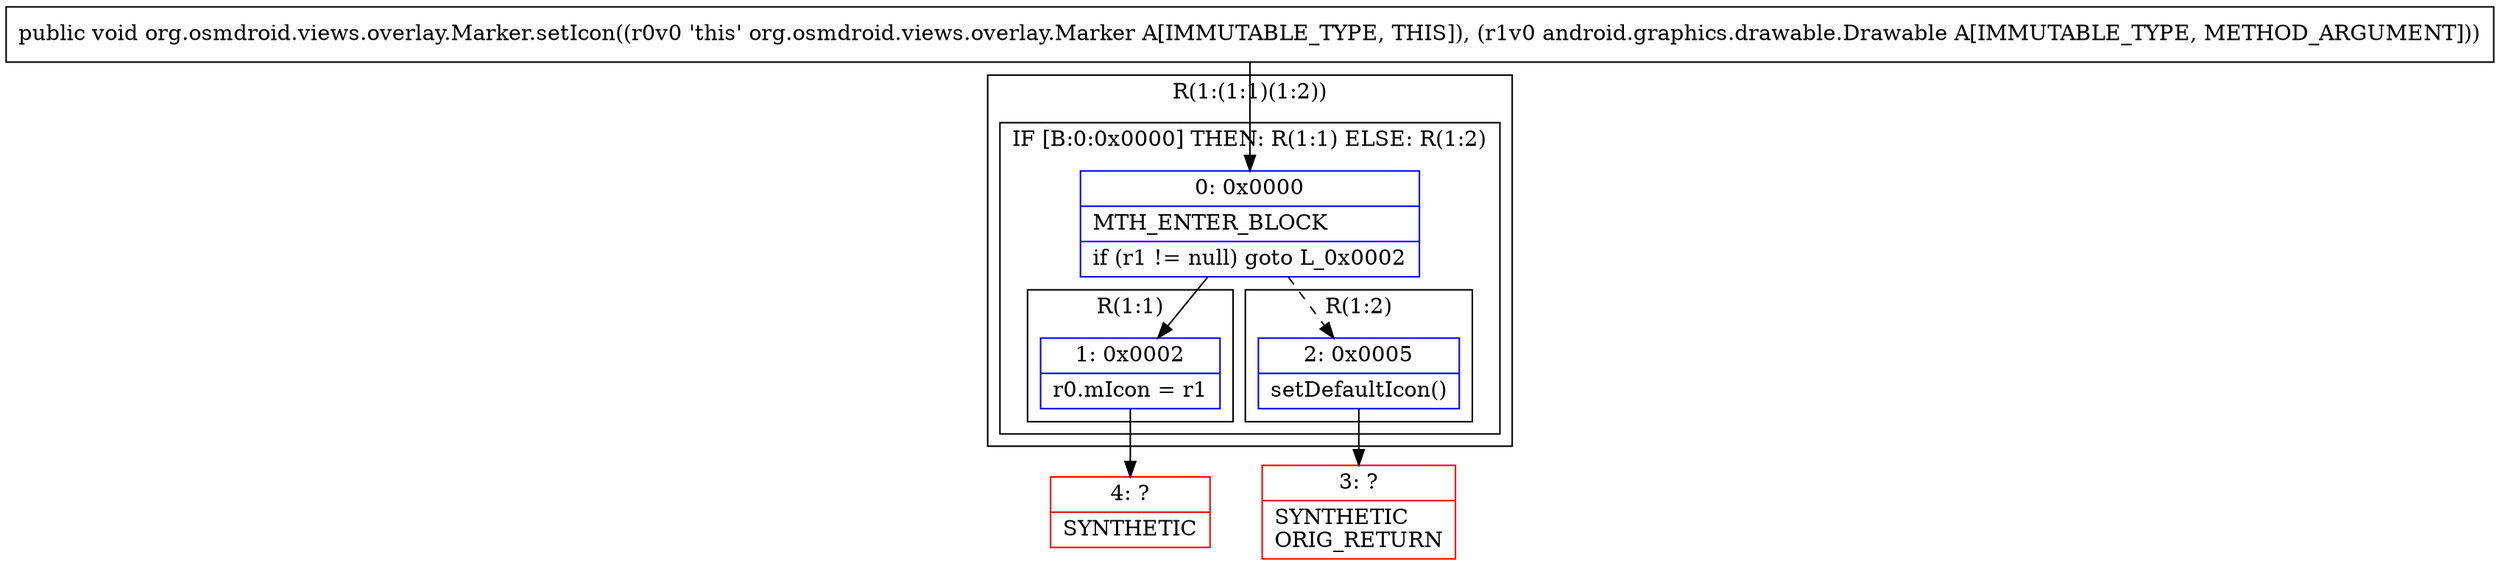 digraph "CFG fororg.osmdroid.views.overlay.Marker.setIcon(Landroid\/graphics\/drawable\/Drawable;)V" {
subgraph cluster_Region_1836926788 {
label = "R(1:(1:1)(1:2))";
node [shape=record,color=blue];
subgraph cluster_IfRegion_489075401 {
label = "IF [B:0:0x0000] THEN: R(1:1) ELSE: R(1:2)";
node [shape=record,color=blue];
Node_0 [shape=record,label="{0\:\ 0x0000|MTH_ENTER_BLOCK\l|if (r1 != null) goto L_0x0002\l}"];
subgraph cluster_Region_1777257270 {
label = "R(1:1)";
node [shape=record,color=blue];
Node_1 [shape=record,label="{1\:\ 0x0002|r0.mIcon = r1\l}"];
}
subgraph cluster_Region_375734876 {
label = "R(1:2)";
node [shape=record,color=blue];
Node_2 [shape=record,label="{2\:\ 0x0005|setDefaultIcon()\l}"];
}
}
}
Node_3 [shape=record,color=red,label="{3\:\ ?|SYNTHETIC\lORIG_RETURN\l}"];
Node_4 [shape=record,color=red,label="{4\:\ ?|SYNTHETIC\l}"];
MethodNode[shape=record,label="{public void org.osmdroid.views.overlay.Marker.setIcon((r0v0 'this' org.osmdroid.views.overlay.Marker A[IMMUTABLE_TYPE, THIS]), (r1v0 android.graphics.drawable.Drawable A[IMMUTABLE_TYPE, METHOD_ARGUMENT])) }"];
MethodNode -> Node_0;
Node_0 -> Node_1;
Node_0 -> Node_2[style=dashed];
Node_1 -> Node_4;
Node_2 -> Node_3;
}

